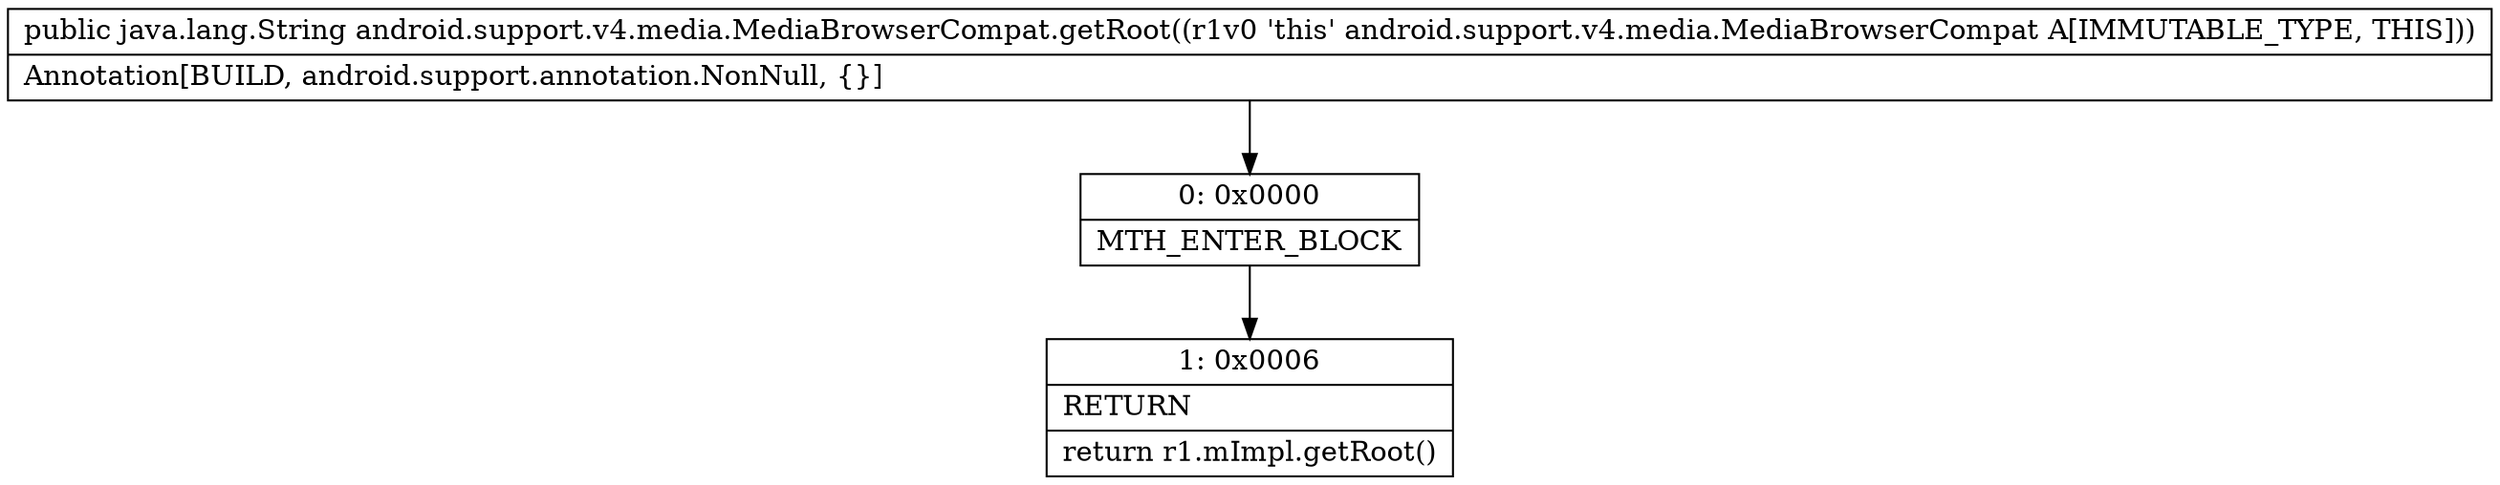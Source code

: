 digraph "CFG forandroid.support.v4.media.MediaBrowserCompat.getRoot()Ljava\/lang\/String;" {
Node_0 [shape=record,label="{0\:\ 0x0000|MTH_ENTER_BLOCK\l}"];
Node_1 [shape=record,label="{1\:\ 0x0006|RETURN\l|return r1.mImpl.getRoot()\l}"];
MethodNode[shape=record,label="{public java.lang.String android.support.v4.media.MediaBrowserCompat.getRoot((r1v0 'this' android.support.v4.media.MediaBrowserCompat A[IMMUTABLE_TYPE, THIS]))  | Annotation[BUILD, android.support.annotation.NonNull, \{\}]\l}"];
MethodNode -> Node_0;
Node_0 -> Node_1;
}

